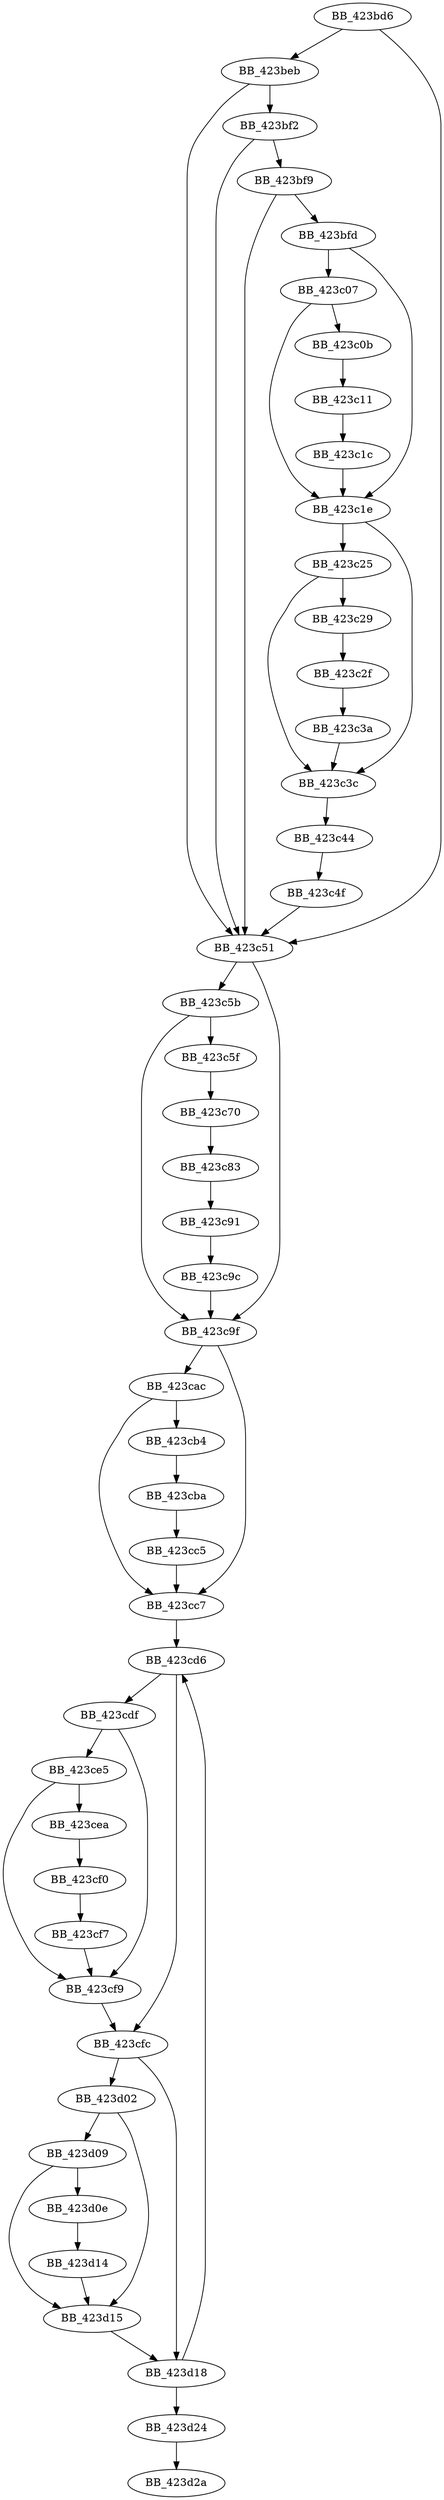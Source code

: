 DiGraph ___freetlocinfo{
BB_423bd6->BB_423beb
BB_423bd6->BB_423c51
BB_423beb->BB_423bf2
BB_423beb->BB_423c51
BB_423bf2->BB_423bf9
BB_423bf2->BB_423c51
BB_423bf9->BB_423bfd
BB_423bf9->BB_423c51
BB_423bfd->BB_423c07
BB_423bfd->BB_423c1e
BB_423c07->BB_423c0b
BB_423c07->BB_423c1e
BB_423c0b->BB_423c11
BB_423c11->BB_423c1c
BB_423c1c->BB_423c1e
BB_423c1e->BB_423c25
BB_423c1e->BB_423c3c
BB_423c25->BB_423c29
BB_423c25->BB_423c3c
BB_423c29->BB_423c2f
BB_423c2f->BB_423c3a
BB_423c3a->BB_423c3c
BB_423c3c->BB_423c44
BB_423c44->BB_423c4f
BB_423c4f->BB_423c51
BB_423c51->BB_423c5b
BB_423c51->BB_423c9f
BB_423c5b->BB_423c5f
BB_423c5b->BB_423c9f
BB_423c5f->BB_423c70
BB_423c70->BB_423c83
BB_423c83->BB_423c91
BB_423c91->BB_423c9c
BB_423c9c->BB_423c9f
BB_423c9f->BB_423cac
BB_423c9f->BB_423cc7
BB_423cac->BB_423cb4
BB_423cac->BB_423cc7
BB_423cb4->BB_423cba
BB_423cba->BB_423cc5
BB_423cc5->BB_423cc7
BB_423cc7->BB_423cd6
BB_423cd6->BB_423cdf
BB_423cd6->BB_423cfc
BB_423cdf->BB_423ce5
BB_423cdf->BB_423cf9
BB_423ce5->BB_423cea
BB_423ce5->BB_423cf9
BB_423cea->BB_423cf0
BB_423cf0->BB_423cf7
BB_423cf7->BB_423cf9
BB_423cf9->BB_423cfc
BB_423cfc->BB_423d02
BB_423cfc->BB_423d18
BB_423d02->BB_423d09
BB_423d02->BB_423d15
BB_423d09->BB_423d0e
BB_423d09->BB_423d15
BB_423d0e->BB_423d14
BB_423d14->BB_423d15
BB_423d15->BB_423d18
BB_423d18->BB_423cd6
BB_423d18->BB_423d24
BB_423d24->BB_423d2a
}
